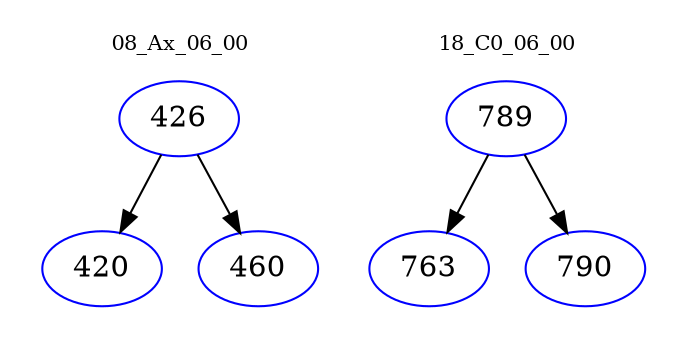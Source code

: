 digraph{
subgraph cluster_0 {
color = white
label = "08_Ax_06_00";
fontsize=10;
T0_426 [label="426", color="blue"]
T0_426 -> T0_420 [color="black"]
T0_420 [label="420", color="blue"]
T0_426 -> T0_460 [color="black"]
T0_460 [label="460", color="blue"]
}
subgraph cluster_1 {
color = white
label = "18_C0_06_00";
fontsize=10;
T1_789 [label="789", color="blue"]
T1_789 -> T1_763 [color="black"]
T1_763 [label="763", color="blue"]
T1_789 -> T1_790 [color="black"]
T1_790 [label="790", color="blue"]
}
}
